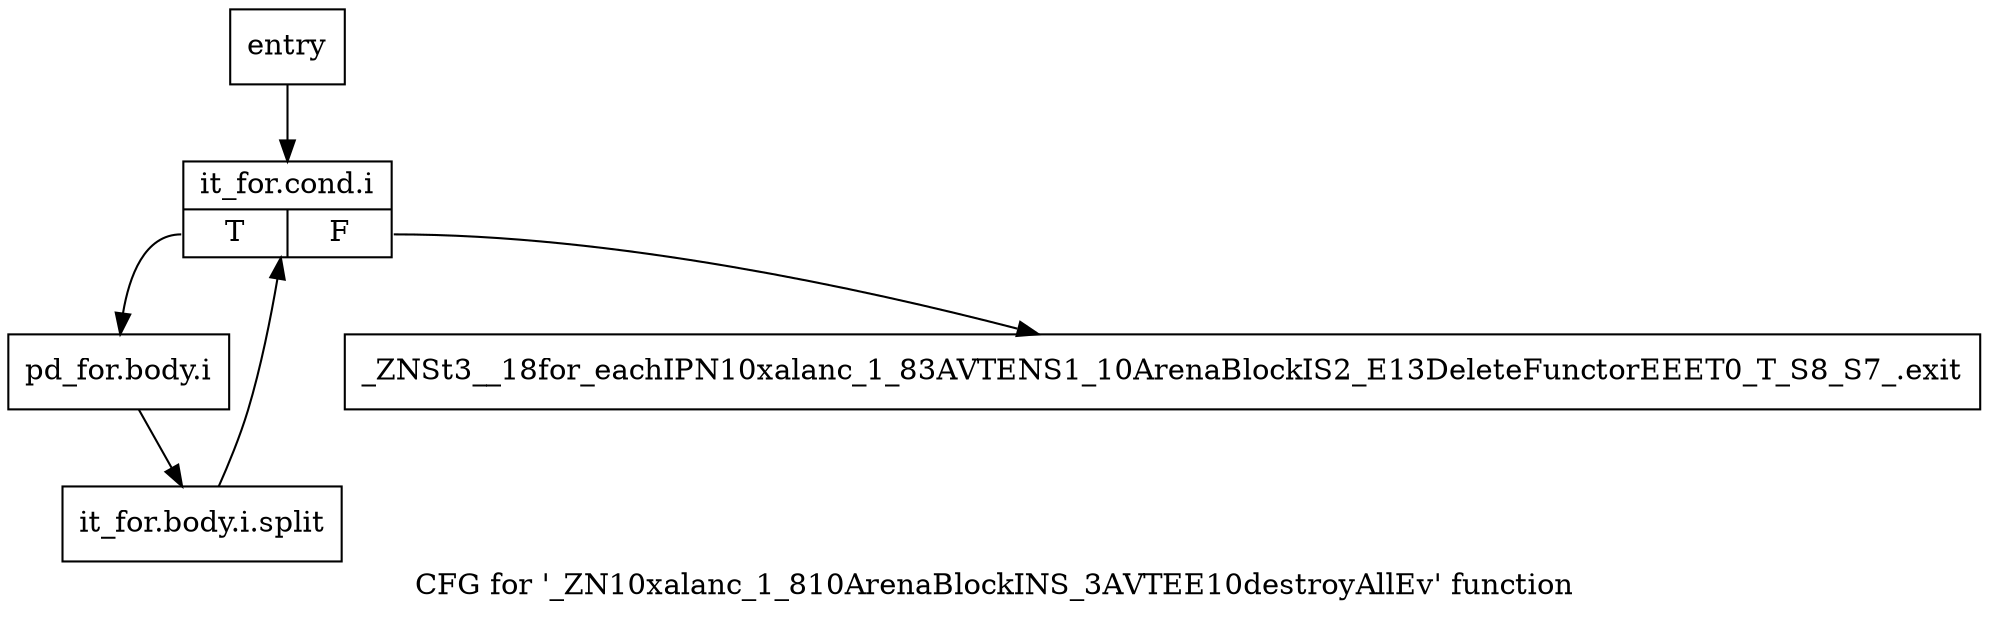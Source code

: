 digraph "CFG for '_ZN10xalanc_1_810ArenaBlockINS_3AVTEE10destroyAllEv' function" {
	label="CFG for '_ZN10xalanc_1_810ArenaBlockINS_3AVTEE10destroyAllEv' function";

	Node0x860e7e0 [shape=record,label="{entry}"];
	Node0x860e7e0 -> Node0x860e830;
	Node0x860e830 [shape=record,label="{it_for.cond.i|{<s0>T|<s1>F}}"];
	Node0x860e830:s0 -> Node0x860e880;
	Node0x860e830:s1 -> Node0x860e8d0;
	Node0x860e880 [shape=record,label="{pd_for.body.i}"];
	Node0x860e880 -> Node0xc6cad10;
	Node0xc6cad10 [shape=record,label="{it_for.body.i.split}"];
	Node0xc6cad10 -> Node0x860e830;
	Node0x860e8d0 [shape=record,label="{_ZNSt3__18for_eachIPN10xalanc_1_83AVTENS1_10ArenaBlockIS2_E13DeleteFunctorEEET0_T_S8_S7_.exit}"];
}
